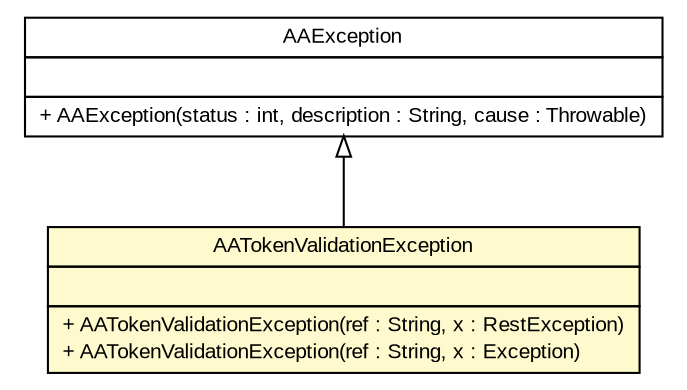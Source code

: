 #!/usr/local/bin/dot
#
# Class diagram 
# Generated by UmlGraph version 4.6 (http://www.spinellis.gr/sw/umlgraph)
#

digraph G {
	edge [fontname="arial",fontsize=10,labelfontname="arial",labelfontsize=10];
	node [fontname="arial",fontsize=10,shape=plaintext];
	// org.opentox.aa.exception.AATokenValidationException
	c350 [label=<<table border="0" cellborder="1" cellspacing="0" cellpadding="2" port="p" bgcolor="lemonChiffon" href="./AATokenValidationException.html">
		<tr><td><table border="0" cellspacing="0" cellpadding="1">
			<tr><td> AATokenValidationException </td></tr>
		</table></td></tr>
		<tr><td><table border="0" cellspacing="0" cellpadding="1">
			<tr><td align="left">  </td></tr>
		</table></td></tr>
		<tr><td><table border="0" cellspacing="0" cellpadding="1">
			<tr><td align="left"> + AATokenValidationException(ref : String, x : RestException) </td></tr>
			<tr><td align="left"> + AATokenValidationException(ref : String, x : Exception) </td></tr>
		</table></td></tr>
		</table>>, fontname="arial", fontcolor="black", fontsize=10.0];
	// org.opentox.aa.exception.AAException
	c354 [label=<<table border="0" cellborder="1" cellspacing="0" cellpadding="2" port="p" href="./AAException.html">
		<tr><td><table border="0" cellspacing="0" cellpadding="1">
			<tr><td> AAException </td></tr>
		</table></td></tr>
		<tr><td><table border="0" cellspacing="0" cellpadding="1">
			<tr><td align="left">  </td></tr>
		</table></td></tr>
		<tr><td><table border="0" cellspacing="0" cellpadding="1">
			<tr><td align="left"> + AAException(status : int, description : String, cause : Throwable) </td></tr>
		</table></td></tr>
		</table>>, fontname="arial", fontcolor="black", fontsize=10.0];
	//org.opentox.aa.exception.AATokenValidationException extends org.opentox.aa.exception.AAException
	c354:p -> c350:p [dir=back,arrowtail=empty];
}

